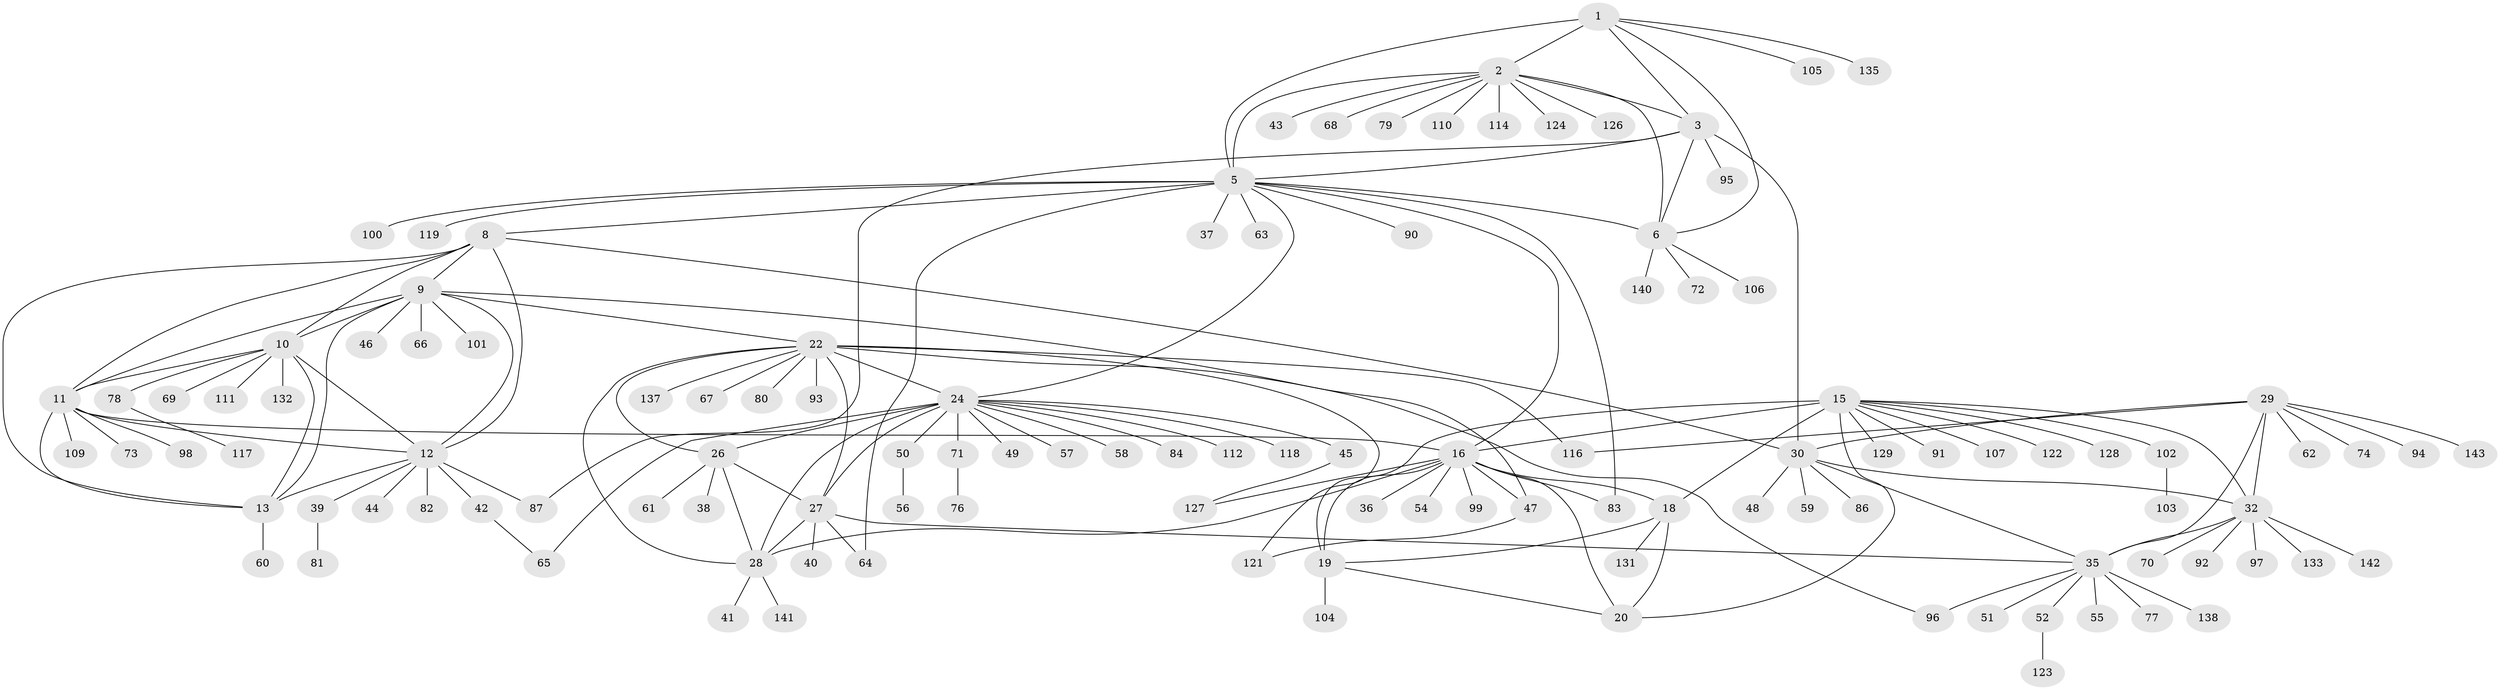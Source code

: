 // Generated by graph-tools (version 1.1) at 2025/24/03/03/25 07:24:09]
// undirected, 119 vertices, 164 edges
graph export_dot {
graph [start="1"]
  node [color=gray90,style=filled];
  1;
  2 [super="+4"];
  3 [super="+139"];
  5 [super="+7"];
  6;
  8;
  9 [super="+14"];
  10 [super="+89"];
  11 [super="+120"];
  12 [super="+53"];
  13 [super="+115"];
  15 [super="+21"];
  16 [super="+17"];
  18 [super="+113"];
  19 [super="+85"];
  20;
  22 [super="+23"];
  24 [super="+25"];
  26 [super="+134"];
  27;
  28;
  29 [super="+33"];
  30 [super="+31"];
  32 [super="+34"];
  35 [super="+75"];
  36;
  37;
  38;
  39;
  40;
  41;
  42;
  43;
  44;
  45;
  46;
  47;
  48;
  49;
  50 [super="+125"];
  51;
  52;
  54 [super="+88"];
  55;
  56;
  57;
  58;
  59;
  60;
  61;
  62;
  63;
  64 [super="+108"];
  65;
  66;
  67;
  68;
  69;
  70;
  71;
  72;
  73;
  74;
  76;
  77;
  78;
  79;
  80;
  81;
  82;
  83;
  84;
  86;
  87;
  90;
  91;
  92;
  93;
  94;
  95 [super="+136"];
  96;
  97;
  98;
  99;
  100;
  101;
  102;
  103;
  104;
  105;
  106;
  107;
  109;
  110;
  111;
  112 [super="+130"];
  114;
  116;
  117;
  118;
  119;
  121;
  122;
  123;
  124;
  126;
  127;
  128;
  129;
  131;
  132;
  133;
  135;
  137;
  138;
  140;
  141;
  142;
  143;
  1 -- 2 [weight=2];
  1 -- 3;
  1 -- 5 [weight=2];
  1 -- 6;
  1 -- 105;
  1 -- 135;
  2 -- 3 [weight=2];
  2 -- 5 [weight=4];
  2 -- 6 [weight=2];
  2 -- 126;
  2 -- 68;
  2 -- 43;
  2 -- 110;
  2 -- 79;
  2 -- 114;
  2 -- 124;
  3 -- 5 [weight=2];
  3 -- 6;
  3 -- 30;
  3 -- 87;
  3 -- 95;
  5 -- 6 [weight=2];
  5 -- 8;
  5 -- 90;
  5 -- 119;
  5 -- 100;
  5 -- 37;
  5 -- 83;
  5 -- 24;
  5 -- 63;
  5 -- 16;
  5 -- 64;
  6 -- 72;
  6 -- 106;
  6 -- 140;
  8 -- 9 [weight=2];
  8 -- 10;
  8 -- 11;
  8 -- 12;
  8 -- 13;
  8 -- 30;
  9 -- 10 [weight=2];
  9 -- 11 [weight=2];
  9 -- 12 [weight=2];
  9 -- 13 [weight=2];
  9 -- 46;
  9 -- 47;
  9 -- 66;
  9 -- 101;
  9 -- 22;
  10 -- 11;
  10 -- 12;
  10 -- 13;
  10 -- 69;
  10 -- 78;
  10 -- 111;
  10 -- 132;
  11 -- 12;
  11 -- 13;
  11 -- 16;
  11 -- 73;
  11 -- 98;
  11 -- 109;
  12 -- 13;
  12 -- 39;
  12 -- 42;
  12 -- 44;
  12 -- 82;
  12 -- 87;
  13 -- 60;
  15 -- 16 [weight=4];
  15 -- 18 [weight=2];
  15 -- 19 [weight=2];
  15 -- 20 [weight=2];
  15 -- 107;
  15 -- 129;
  15 -- 128;
  15 -- 32;
  15 -- 102;
  15 -- 122;
  15 -- 91;
  16 -- 18 [weight=2];
  16 -- 19 [weight=2];
  16 -- 20 [weight=2];
  16 -- 28;
  16 -- 36;
  16 -- 127;
  16 -- 99;
  16 -- 47;
  16 -- 83;
  16 -- 54;
  18 -- 19;
  18 -- 20;
  18 -- 131;
  19 -- 20;
  19 -- 104;
  22 -- 24 [weight=4];
  22 -- 26 [weight=2];
  22 -- 27 [weight=2];
  22 -- 28 [weight=2];
  22 -- 67;
  22 -- 80;
  22 -- 93;
  22 -- 121;
  22 -- 96;
  22 -- 137;
  22 -- 116;
  24 -- 26 [weight=2];
  24 -- 27 [weight=2];
  24 -- 28 [weight=2];
  24 -- 45;
  24 -- 50;
  24 -- 58;
  24 -- 84;
  24 -- 112;
  24 -- 118;
  24 -- 65;
  24 -- 71;
  24 -- 49;
  24 -- 57;
  26 -- 27;
  26 -- 28;
  26 -- 38;
  26 -- 61;
  27 -- 28;
  27 -- 35;
  27 -- 40;
  27 -- 64;
  28 -- 41;
  28 -- 141;
  29 -- 30 [weight=4];
  29 -- 32 [weight=4];
  29 -- 35 [weight=2];
  29 -- 62;
  29 -- 116;
  29 -- 143;
  29 -- 74;
  29 -- 94;
  30 -- 32 [weight=4];
  30 -- 35 [weight=2];
  30 -- 59;
  30 -- 86;
  30 -- 48;
  32 -- 35 [weight=2];
  32 -- 70;
  32 -- 97;
  32 -- 133;
  32 -- 142;
  32 -- 92;
  35 -- 51;
  35 -- 52;
  35 -- 55;
  35 -- 77;
  35 -- 96;
  35 -- 138;
  39 -- 81;
  42 -- 65;
  45 -- 127;
  47 -- 121;
  50 -- 56;
  52 -- 123;
  71 -- 76;
  78 -- 117;
  102 -- 103;
}
